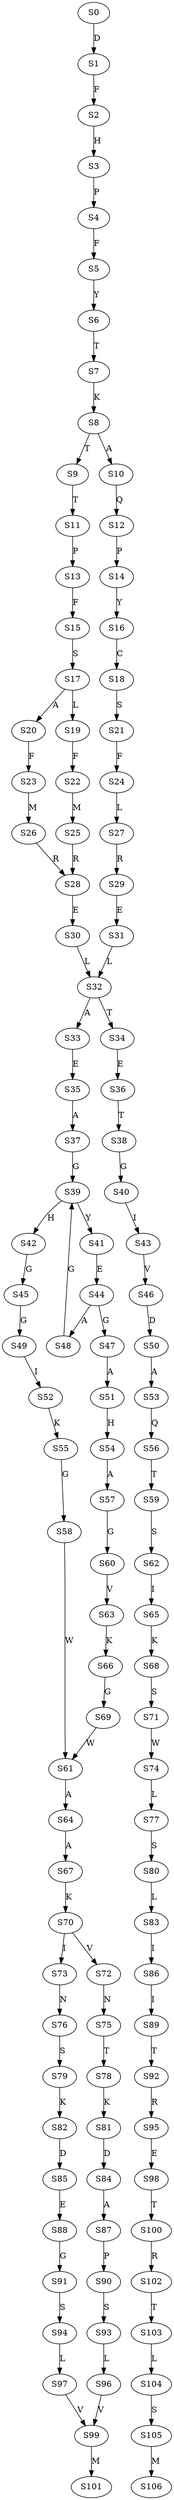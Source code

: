 strict digraph  {
	S0 -> S1 [ label = D ];
	S1 -> S2 [ label = F ];
	S2 -> S3 [ label = H ];
	S3 -> S4 [ label = P ];
	S4 -> S5 [ label = F ];
	S5 -> S6 [ label = Y ];
	S6 -> S7 [ label = T ];
	S7 -> S8 [ label = K ];
	S8 -> S9 [ label = T ];
	S8 -> S10 [ label = A ];
	S9 -> S11 [ label = T ];
	S10 -> S12 [ label = Q ];
	S11 -> S13 [ label = P ];
	S12 -> S14 [ label = P ];
	S13 -> S15 [ label = F ];
	S14 -> S16 [ label = Y ];
	S15 -> S17 [ label = S ];
	S16 -> S18 [ label = C ];
	S17 -> S19 [ label = L ];
	S17 -> S20 [ label = A ];
	S18 -> S21 [ label = S ];
	S19 -> S22 [ label = F ];
	S20 -> S23 [ label = F ];
	S21 -> S24 [ label = F ];
	S22 -> S25 [ label = M ];
	S23 -> S26 [ label = M ];
	S24 -> S27 [ label = L ];
	S25 -> S28 [ label = R ];
	S26 -> S28 [ label = R ];
	S27 -> S29 [ label = R ];
	S28 -> S30 [ label = E ];
	S29 -> S31 [ label = E ];
	S30 -> S32 [ label = L ];
	S31 -> S32 [ label = L ];
	S32 -> S33 [ label = A ];
	S32 -> S34 [ label = T ];
	S33 -> S35 [ label = E ];
	S34 -> S36 [ label = E ];
	S35 -> S37 [ label = A ];
	S36 -> S38 [ label = T ];
	S37 -> S39 [ label = G ];
	S38 -> S40 [ label = G ];
	S39 -> S41 [ label = Y ];
	S39 -> S42 [ label = H ];
	S40 -> S43 [ label = I ];
	S41 -> S44 [ label = E ];
	S42 -> S45 [ label = G ];
	S43 -> S46 [ label = V ];
	S44 -> S47 [ label = G ];
	S44 -> S48 [ label = A ];
	S45 -> S49 [ label = G ];
	S46 -> S50 [ label = D ];
	S47 -> S51 [ label = A ];
	S48 -> S39 [ label = G ];
	S49 -> S52 [ label = I ];
	S50 -> S53 [ label = A ];
	S51 -> S54 [ label = H ];
	S52 -> S55 [ label = K ];
	S53 -> S56 [ label = Q ];
	S54 -> S57 [ label = A ];
	S55 -> S58 [ label = G ];
	S56 -> S59 [ label = T ];
	S57 -> S60 [ label = G ];
	S58 -> S61 [ label = W ];
	S59 -> S62 [ label = S ];
	S60 -> S63 [ label = V ];
	S61 -> S64 [ label = A ];
	S62 -> S65 [ label = I ];
	S63 -> S66 [ label = K ];
	S64 -> S67 [ label = A ];
	S65 -> S68 [ label = K ];
	S66 -> S69 [ label = G ];
	S67 -> S70 [ label = K ];
	S68 -> S71 [ label = S ];
	S69 -> S61 [ label = W ];
	S70 -> S72 [ label = V ];
	S70 -> S73 [ label = I ];
	S71 -> S74 [ label = W ];
	S72 -> S75 [ label = N ];
	S73 -> S76 [ label = N ];
	S74 -> S77 [ label = L ];
	S75 -> S78 [ label = T ];
	S76 -> S79 [ label = S ];
	S77 -> S80 [ label = S ];
	S78 -> S81 [ label = K ];
	S79 -> S82 [ label = K ];
	S80 -> S83 [ label = L ];
	S81 -> S84 [ label = D ];
	S82 -> S85 [ label = D ];
	S83 -> S86 [ label = I ];
	S84 -> S87 [ label = A ];
	S85 -> S88 [ label = E ];
	S86 -> S89 [ label = I ];
	S87 -> S90 [ label = P ];
	S88 -> S91 [ label = G ];
	S89 -> S92 [ label = T ];
	S90 -> S93 [ label = S ];
	S91 -> S94 [ label = S ];
	S92 -> S95 [ label = R ];
	S93 -> S96 [ label = L ];
	S94 -> S97 [ label = L ];
	S95 -> S98 [ label = E ];
	S96 -> S99 [ label = V ];
	S97 -> S99 [ label = V ];
	S98 -> S100 [ label = T ];
	S99 -> S101 [ label = M ];
	S100 -> S102 [ label = R ];
	S102 -> S103 [ label = T ];
	S103 -> S104 [ label = L ];
	S104 -> S105 [ label = S ];
	S105 -> S106 [ label = M ];
}

